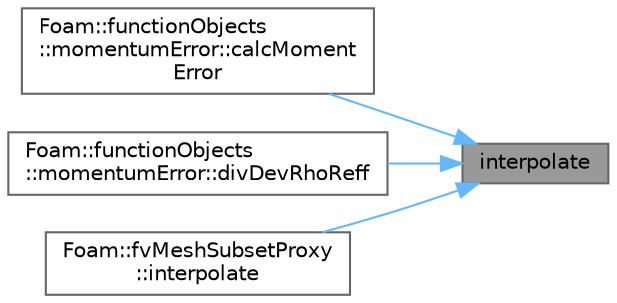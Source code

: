 digraph "interpolate"
{
 // LATEX_PDF_SIZE
  bgcolor="transparent";
  edge [fontname=Helvetica,fontsize=10,labelfontname=Helvetica,labelfontsize=10];
  node [fontname=Helvetica,fontsize=10,shape=box,height=0.2,width=0.4];
  rankdir="RL";
  Node1 [id="Node000001",label="interpolate",height=0.2,width=0.4,color="gray40", fillcolor="grey60", style="filled", fontcolor="black",tooltip=" "];
  Node1 -> Node2 [id="edge1_Node000001_Node000002",dir="back",color="steelblue1",style="solid",tooltip=" "];
  Node2 [id="Node000002",label="Foam::functionObjects\l::momentumError::calcMoment\lError",height=0.2,width=0.4,color="grey40", fillcolor="white", style="filled",URL="$classFoam_1_1functionObjects_1_1momentumError.html#abbbd51364280e4b4887c85a871e94ccc",tooltip=" "];
  Node1 -> Node3 [id="edge2_Node000001_Node000003",dir="back",color="steelblue1",style="solid",tooltip=" "];
  Node3 [id="Node000003",label="Foam::functionObjects\l::momentumError::divDevRhoReff",height=0.2,width=0.4,color="grey40", fillcolor="white", style="filled",URL="$classFoam_1_1functionObjects_1_1momentumError.html#a9d2c6d79f4111210f4e399f55369a0f0",tooltip=" "];
  Node1 -> Node4 [id="edge3_Node000001_Node000004",dir="back",color="steelblue1",style="solid",tooltip=" "];
  Node4 [id="Node000004",label="Foam::fvMeshSubsetProxy\l::interpolate",height=0.2,width=0.4,color="grey40", fillcolor="white", style="filled",URL="$classFoam_1_1fvMeshSubsetProxy.html#a0e8ed0046e84b546626e15d7945127fb",tooltip=" "];
}
